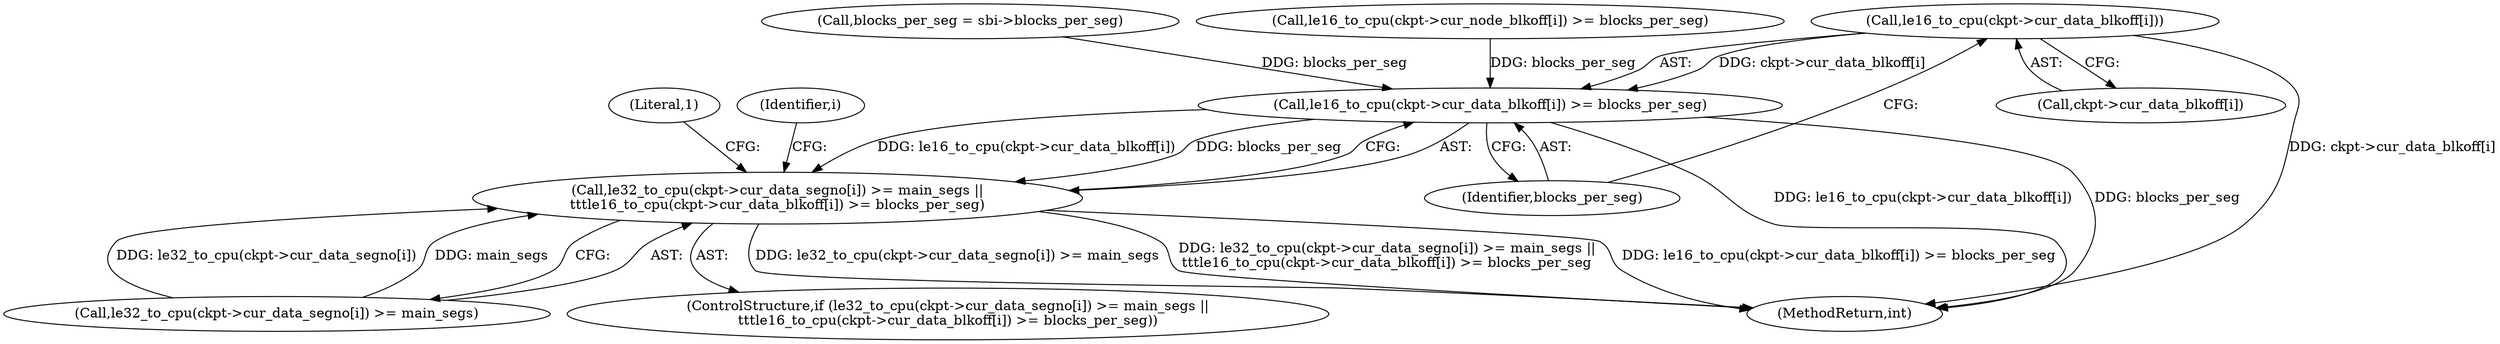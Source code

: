 digraph "0_linux_15d3042a937c13f5d9244241c7a9c8416ff6e82a@array" {
"1000259" [label="(Call,le16_to_cpu(ckpt->cur_data_blkoff[i]))"];
"1000258" [label="(Call,le16_to_cpu(ckpt->cur_data_blkoff[i]) >= blocks_per_seg)"];
"1000249" [label="(Call,le32_to_cpu(ckpt->cur_data_segno[i]) >= main_segs ||\n\t\t\tle16_to_cpu(ckpt->cur_data_blkoff[i]) >= blocks_per_seg)"];
"1000267" [label="(Literal,1)"];
"1000246" [label="(Identifier,i)"];
"1000283" [label="(MethodReturn,int)"];
"1000249" [label="(Call,le32_to_cpu(ckpt->cur_data_segno[i]) >= main_segs ||\n\t\t\tle16_to_cpu(ckpt->cur_data_blkoff[i]) >= blocks_per_seg)"];
"1000203" [label="(Call,blocks_per_seg = sbi->blocks_per_seg)"];
"1000259" [label="(Call,le16_to_cpu(ckpt->cur_data_blkoff[i]))"];
"1000258" [label="(Call,le16_to_cpu(ckpt->cur_data_blkoff[i]) >= blocks_per_seg)"];
"1000265" [label="(Identifier,blocks_per_seg)"];
"1000260" [label="(Call,ckpt->cur_data_blkoff[i])"];
"1000250" [label="(Call,le32_to_cpu(ckpt->cur_data_segno[i]) >= main_segs)"];
"1000248" [label="(ControlStructure,if (le32_to_cpu(ckpt->cur_data_segno[i]) >= main_segs ||\n\t\t\tle16_to_cpu(ckpt->cur_data_blkoff[i]) >= blocks_per_seg))"];
"1000228" [label="(Call,le16_to_cpu(ckpt->cur_node_blkoff[i]) >= blocks_per_seg)"];
"1000259" -> "1000258"  [label="AST: "];
"1000259" -> "1000260"  [label="CFG: "];
"1000260" -> "1000259"  [label="AST: "];
"1000265" -> "1000259"  [label="CFG: "];
"1000259" -> "1000283"  [label="DDG: ckpt->cur_data_blkoff[i]"];
"1000259" -> "1000258"  [label="DDG: ckpt->cur_data_blkoff[i]"];
"1000258" -> "1000249"  [label="AST: "];
"1000258" -> "1000265"  [label="CFG: "];
"1000265" -> "1000258"  [label="AST: "];
"1000249" -> "1000258"  [label="CFG: "];
"1000258" -> "1000283"  [label="DDG: le16_to_cpu(ckpt->cur_data_blkoff[i])"];
"1000258" -> "1000283"  [label="DDG: blocks_per_seg"];
"1000258" -> "1000249"  [label="DDG: le16_to_cpu(ckpt->cur_data_blkoff[i])"];
"1000258" -> "1000249"  [label="DDG: blocks_per_seg"];
"1000228" -> "1000258"  [label="DDG: blocks_per_seg"];
"1000203" -> "1000258"  [label="DDG: blocks_per_seg"];
"1000249" -> "1000248"  [label="AST: "];
"1000249" -> "1000250"  [label="CFG: "];
"1000250" -> "1000249"  [label="AST: "];
"1000267" -> "1000249"  [label="CFG: "];
"1000246" -> "1000249"  [label="CFG: "];
"1000249" -> "1000283"  [label="DDG: le16_to_cpu(ckpt->cur_data_blkoff[i]) >= blocks_per_seg"];
"1000249" -> "1000283"  [label="DDG: le32_to_cpu(ckpt->cur_data_segno[i]) >= main_segs"];
"1000249" -> "1000283"  [label="DDG: le32_to_cpu(ckpt->cur_data_segno[i]) >= main_segs ||\n\t\t\tle16_to_cpu(ckpt->cur_data_blkoff[i]) >= blocks_per_seg"];
"1000250" -> "1000249"  [label="DDG: le32_to_cpu(ckpt->cur_data_segno[i])"];
"1000250" -> "1000249"  [label="DDG: main_segs"];
}
